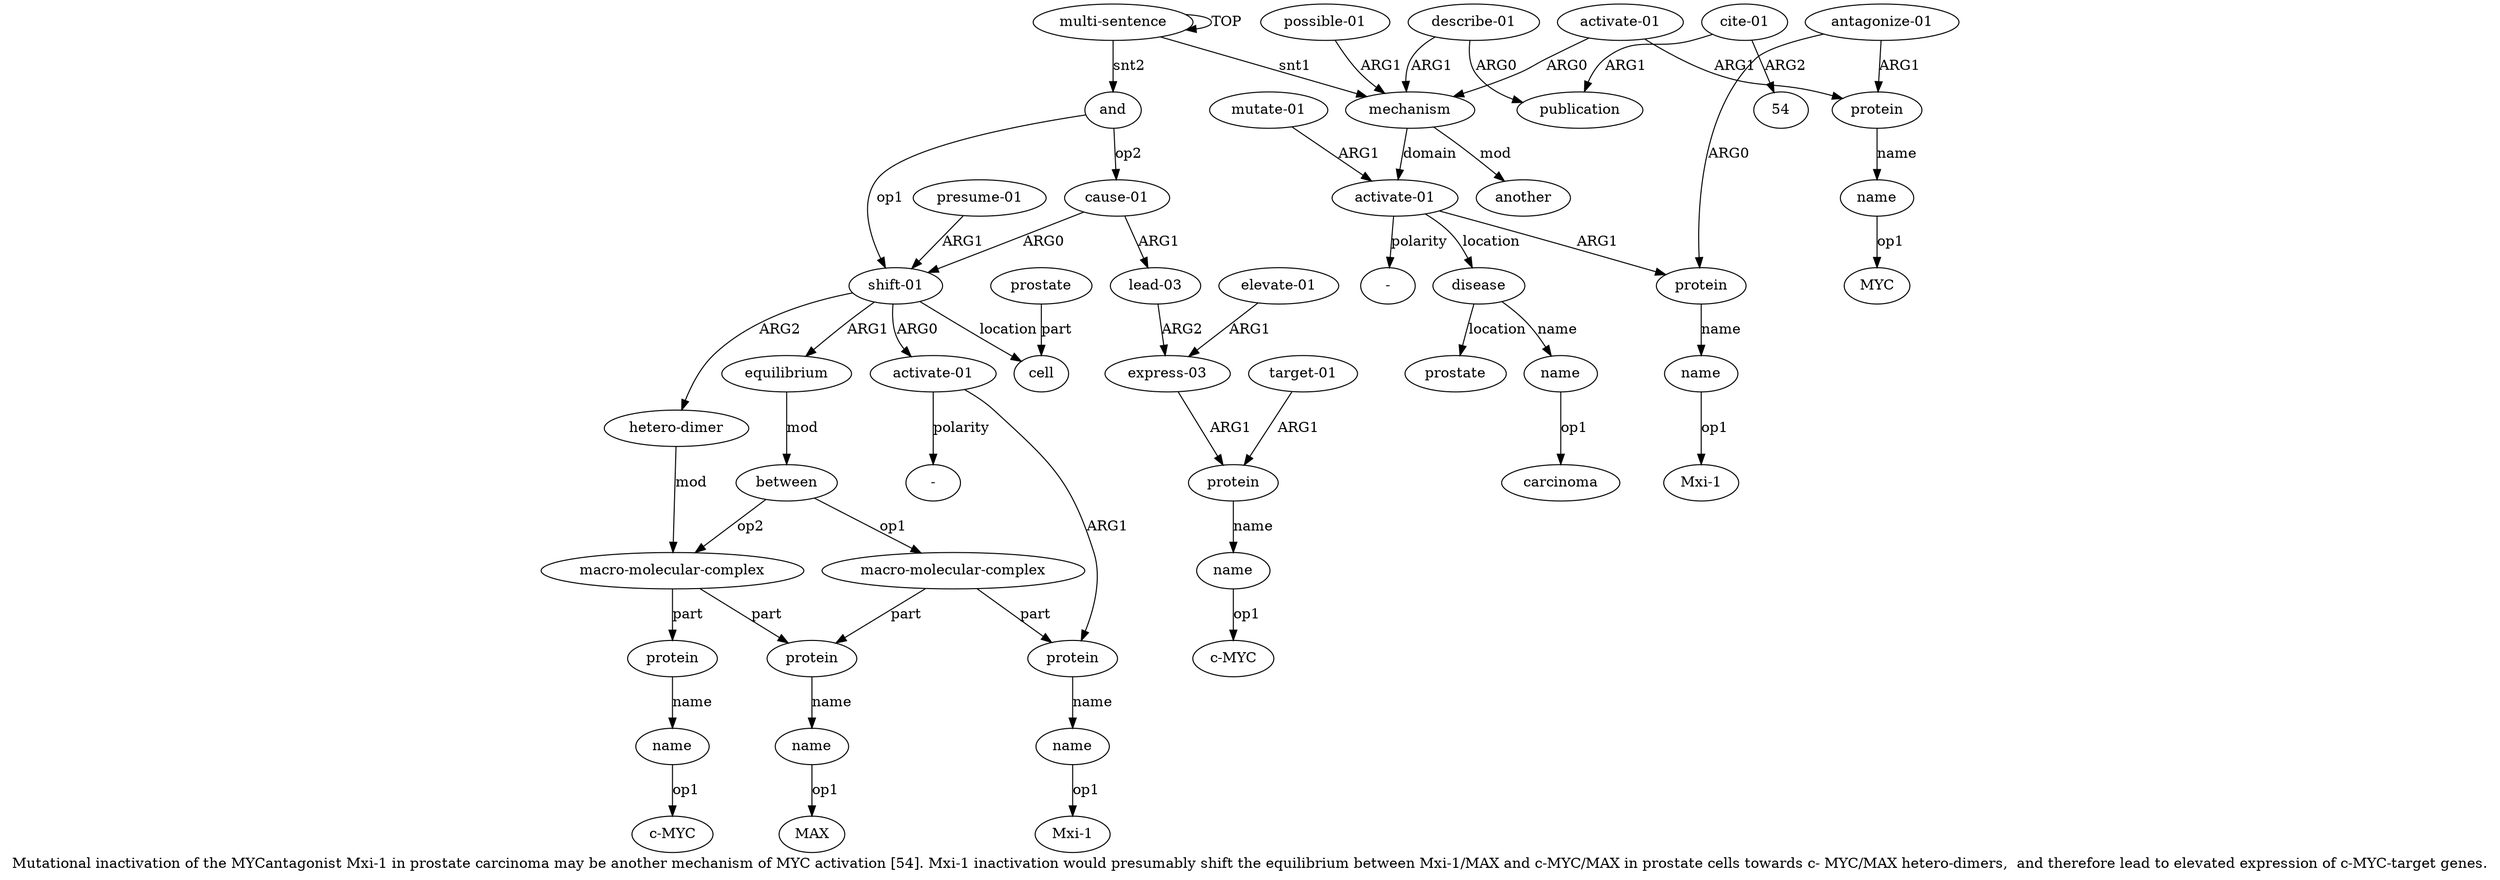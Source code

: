 digraph  {
	graph [label="Mutational inactivation of the MYCantagonist Mxi-1 in prostate carcinoma may be another mechanism of MYC activation [54]. Mxi-1 \
inactivation would presumably shift the equilibrium between Mxi-1/MAX and c-MYC/MAX in prostate cells towards c- MYC/MAX hetero-dimers,  \
and therefore lead to elevated expression of c-MYC-target genes."];
	node [label="\N"];
	a20	 [color=black,
		gold_ind=20,
		gold_label="activate-01",
		label="activate-01",
		test_ind=20,
		test_label="activate-01"];
	a21	 [color=black,
		gold_ind=21,
		gold_label=protein,
		label=protein,
		test_ind=21,
		test_label=protein];
	a20 -> a21 [key=0,
	color=black,
	gold_label=ARG1,
	label=ARG1,
	test_label=ARG1];
"a20 -" [color=black,
	gold_ind=-1,
	gold_label="-",
	label="-",
	test_ind=-1,
	test_label="-"];
a20 -> "a20 -" [key=0,
color=black,
gold_label=polarity,
label=polarity,
test_label=polarity];
a22 [color=black,
gold_ind=22,
gold_label=name,
label=name,
test_ind=22,
test_label=name];
a21 -> a22 [key=0,
color=black,
gold_label=name,
label=name,
test_label=name];
"a22 Mxi-1" [color=black,
gold_ind=-1,
gold_label="Mxi-1",
label="Mxi-1",
test_ind=-1,
test_label="Mxi-1"];
a22 -> "a22 Mxi-1" [key=0,
color=black,
gold_label=op1,
label=op1,
test_label=op1];
a23 [color=black,
gold_ind=23,
gold_label=equilibrium,
label=equilibrium,
test_ind=23,
test_label=equilibrium];
a24 [color=black,
gold_ind=24,
gold_label=between,
label=between,
test_ind=24,
test_label=between];
a23 -> a24 [key=0,
color=black,
gold_label=mod,
label=mod,
test_label=mod];
a25 [color=black,
gold_ind=25,
gold_label="macro-molecular-complex",
label="macro-molecular-complex",
test_ind=25,
test_label="macro-molecular-complex"];
a24 -> a25 [key=0,
color=black,
gold_label=op1,
label=op1,
test_label=op1];
a28 [color=black,
gold_ind=28,
gold_label="macro-molecular-complex",
label="macro-molecular-complex",
test_ind=28,
test_label="macro-molecular-complex"];
a24 -> a28 [key=0,
color=black,
gold_label=op2,
label=op2,
test_label=op2];
a25 -> a21 [key=0,
color=black,
gold_label=part,
label=part,
test_label=part];
a26 [color=black,
gold_ind=26,
gold_label=protein,
label=protein,
test_ind=26,
test_label=protein];
a25 -> a26 [key=0,
color=black,
gold_label=part,
label=part,
test_label=part];
a27 [color=black,
gold_ind=27,
gold_label=name,
label=name,
test_ind=27,
test_label=name];
a26 -> a27 [key=0,
color=black,
gold_label=name,
label=name,
test_label=name];
"a27 MAX" [color=black,
gold_ind=-1,
gold_label=MAX,
label=MAX,
test_ind=-1,
test_label=MAX];
a27 -> "a27 MAX" [key=0,
color=black,
gold_label=op1,
label=op1,
test_label=op1];
a28 -> a26 [key=0,
color=black,
gold_label=part,
label=part,
test_label=part];
a29 [color=black,
gold_ind=29,
gold_label=protein,
label=protein,
test_ind=29,
test_label=protein];
a28 -> a29 [key=0,
color=black,
gold_label=part,
label=part,
test_label=part];
a30 [color=black,
gold_ind=30,
gold_label=name,
label=name,
test_ind=30,
test_label=name];
a29 -> a30 [key=0,
color=black,
gold_label=name,
label=name,
test_label=name];
a31 [color=black,
gold_ind=31,
gold_label="hetero-dimer",
label="hetero-dimer",
test_ind=31,
test_label="hetero-dimer"];
a31 -> a28 [key=0,
color=black,
gold_label=mod,
label=mod,
test_label=mod];
"a30 c-MYC" [color=black,
gold_ind=-1,
gold_label="c-MYC",
label="c-MYC",
test_ind=-1,
test_label="c-MYC"];
a30 -> "a30 c-MYC" [key=0,
color=black,
gold_label=op1,
label=op1,
test_label=op1];
a37 [color=black,
gold_ind=37,
gold_label="express-03",
label="express-03",
test_ind=37,
test_label="express-03"];
a38 [color=black,
gold_ind=38,
gold_label=protein,
label=protein,
test_ind=38,
test_label=protein];
a37 -> a38 [key=0,
color=black,
gold_label=ARG1,
label=ARG1,
test_label=ARG1];
a36 [color=black,
gold_ind=36,
gold_label="lead-03",
label="lead-03",
test_ind=36,
test_label="lead-03"];
a36 -> a37 [key=0,
color=black,
gold_label=ARG2,
label=ARG2,
test_label=ARG2];
a33 [color=black,
gold_ind=33,
gold_label=prostate,
label=prostate,
test_ind=33,
test_label=prostate];
a32 [color=black,
gold_ind=32,
gold_label=cell,
label=cell,
test_ind=32,
test_label=cell];
a33 -> a32 [key=0,
color=black,
gold_label=part,
label=part,
test_label=part];
"a12 carcinoma" [color=black,
gold_ind=-1,
gold_label=carcinoma,
label=carcinoma,
test_ind=-1,
test_label=carcinoma];
a35 [color=black,
gold_ind=35,
gold_label="cause-01",
label="cause-01",
test_ind=35,
test_label="cause-01"];
a35 -> a36 [key=0,
color=black,
gold_label=ARG1,
label=ARG1,
test_label=ARG1];
a19 [color=black,
gold_ind=19,
gold_label="shift-01",
label="shift-01",
test_ind=19,
test_label="shift-01"];
a35 -> a19 [key=0,
color=black,
gold_label=ARG0,
label=ARG0,
test_label=ARG0];
a34 [color=black,
gold_ind=34,
gold_label="presume-01",
label="presume-01",
test_ind=34,
test_label="presume-01"];
a34 -> a19 [key=0,
color=black,
gold_label=ARG1,
label=ARG1,
test_label=ARG1];
"a6 -" [color=black,
gold_ind=-1,
gold_label="-",
label="-",
test_ind=-1,
test_label="-"];
"a8 Mxi-1" [color=black,
gold_ind=-1,
gold_label="Mxi-1",
label="Mxi-1",
test_ind=-1,
test_label="Mxi-1"];
a15 [color=black,
gold_ind=15,
gold_label="describe-01",
label="describe-01",
test_ind=15,
test_label="describe-01"];
a16 [color=black,
gold_ind=16,
gold_label=publication,
label=publication,
test_ind=16,
test_label=publication];
a15 -> a16 [key=0,
color=black,
gold_label=ARG0,
label=ARG0,
test_label=ARG0];
a1 [color=black,
gold_ind=1,
gold_label=mechanism,
label=mechanism,
test_ind=1,
test_label=mechanism];
a15 -> a1 [key=0,
color=black,
gold_label=ARG1,
label=ARG1,
test_label=ARG1];
a14 [color=black,
gold_ind=14,
gold_label=another,
label=another,
test_ind=14,
test_label=another];
a17 [color=black,
gold_ind=17,
gold_label="cite-01",
label="cite-01",
test_ind=17,
test_label="cite-01"];
a17 -> a16 [key=0,
color=black,
gold_label=ARG1,
label=ARG1,
test_label=ARG1];
"a17 54" [color=black,
gold_ind=-1,
gold_label=54,
label=54,
test_ind=-1,
test_label=54];
a17 -> "a17 54" [key=0,
color=black,
gold_label=ARG2,
label=ARG2,
test_label=ARG2];
a11 [color=black,
gold_ind=11,
gold_label=disease,
label=disease,
test_ind=11,
test_label=disease];
a13 [color=black,
gold_ind=13,
gold_label=prostate,
label=prostate,
test_ind=13,
test_label=prostate];
a11 -> a13 [key=0,
color=black,
gold_label=location,
label=location,
test_label=location];
a12 [color=black,
gold_ind=12,
gold_label=name,
label=name,
test_ind=12,
test_label=name];
a11 -> a12 [key=0,
color=black,
gold_label=name,
label=name,
test_label=name];
a10 [color=black,
gold_ind=10,
gold_label="mutate-01",
label="mutate-01",
test_ind=10,
test_label="mutate-01"];
a6 [color=black,
gold_ind=6,
gold_label="activate-01",
label="activate-01",
test_ind=6,
test_label="activate-01"];
a10 -> a6 [key=0,
color=black,
gold_label=ARG1,
label=ARG1,
test_label=ARG1];
a12 -> "a12 carcinoma" [key=0,
color=black,
gold_label=op1,
label=op1,
test_label=op1];
a39 [color=black,
gold_ind=39,
gold_label=name,
label=name,
test_ind=39,
test_label=name];
"a39 c-MYC" [color=black,
gold_ind=-1,
gold_label="c-MYC",
label="c-MYC",
test_ind=-1,
test_label="c-MYC"];
a39 -> "a39 c-MYC" [key=0,
color=black,
gold_label=op1,
label=op1,
test_label=op1];
a38 -> a39 [key=0,
color=black,
gold_label=name,
label=name,
test_label=name];
a19 -> a20 [key=0,
color=black,
gold_label=ARG0,
label=ARG0,
test_label=ARG0];
a19 -> a23 [key=0,
color=black,
gold_label=ARG1,
label=ARG1,
test_label=ARG1];
a19 -> a31 [key=0,
color=black,
gold_label=ARG2,
label=ARG2,
test_label=ARG2];
a19 -> a32 [key=0,
color=black,
gold_label=location,
label=location,
test_label=location];
a18 [color=black,
gold_ind=18,
gold_label=and,
label=and,
test_ind=18,
test_label=and];
a18 -> a35 [key=0,
color=black,
gold_label=op2,
label=op2,
test_label=op2];
a18 -> a19 [key=0,
color=black,
gold_label=op1,
label=op1,
test_label=op1];
"a5 MYC" [color=black,
gold_ind=-1,
gold_label=MYC,
label=MYC,
test_ind=-1,
test_label=MYC];
a1 -> a14 [key=0,
color=black,
gold_label=mod,
label=mod,
test_label=mod];
a1 -> a6 [key=0,
color=black,
gold_label=domain,
label=domain,
test_label=domain];
a0 [color=black,
gold_ind=0,
gold_label="multi-sentence",
label="multi-sentence",
test_ind=0,
test_label="multi-sentence"];
a0 -> a18 [key=0,
color=black,
gold_label=snt2,
label=snt2,
test_label=snt2];
a0 -> a1 [key=0,
color=black,
gold_label=snt1,
label=snt1,
test_label=snt1];
a0 -> a0 [key=0,
color=black,
gold_label=TOP,
label=TOP,
test_label=TOP];
a3 [color=black,
gold_ind=3,
gold_label="activate-01",
label="activate-01",
test_ind=3,
test_label="activate-01"];
a3 -> a1 [key=0,
color=black,
gold_label=ARG0,
label=ARG0,
test_label=ARG0];
a4 [color=black,
gold_ind=4,
gold_label=protein,
label=protein,
test_ind=4,
test_label=protein];
a3 -> a4 [key=0,
color=black,
gold_label=ARG1,
label=ARG1,
test_label=ARG1];
a2 [color=black,
gold_ind=2,
gold_label="possible-01",
label="possible-01",
test_ind=2,
test_label="possible-01"];
a2 -> a1 [key=0,
color=black,
gold_label=ARG1,
label=ARG1,
test_label=ARG1];
a5 [color=black,
gold_ind=5,
gold_label=name,
label=name,
test_ind=5,
test_label=name];
a5 -> "a5 MYC" [key=0,
color=black,
gold_label=op1,
label=op1,
test_label=op1];
a4 -> a5 [key=0,
color=black,
gold_label=name,
label=name,
test_label=name];
a7 [color=black,
gold_ind=7,
gold_label=protein,
label=protein,
test_ind=7,
test_label=protein];
a8 [color=black,
gold_ind=8,
gold_label=name,
label=name,
test_ind=8,
test_label=name];
a7 -> a8 [key=0,
color=black,
gold_label=name,
label=name,
test_label=name];
a6 -> "a6 -" [key=0,
color=black,
gold_label=polarity,
label=polarity,
test_label=polarity];
a6 -> a11 [key=0,
color=black,
gold_label=location,
label=location,
test_label=location];
a6 -> a7 [key=0,
color=black,
gold_label=ARG1,
label=ARG1,
test_label=ARG1];
a9 [color=black,
gold_ind=9,
gold_label="antagonize-01",
label="antagonize-01",
test_ind=9,
test_label="antagonize-01"];
a9 -> a4 [key=0,
color=black,
gold_label=ARG1,
label=ARG1,
test_label=ARG1];
a9 -> a7 [key=0,
color=black,
gold_label=ARG0,
label=ARG0,
test_label=ARG0];
a8 -> "a8 Mxi-1" [key=0,
color=black,
gold_label=op1,
label=op1,
test_label=op1];
a40 [color=black,
gold_ind=40,
gold_label="target-01",
label="target-01",
test_ind=40,
test_label="target-01"];
a40 -> a38 [key=0,
color=black,
gold_label=ARG1,
label=ARG1,
test_label=ARG1];
a41 [color=black,
gold_ind=41,
gold_label="elevate-01",
label="elevate-01",
test_ind=41,
test_label="elevate-01"];
a41 -> a37 [key=0,
color=black,
gold_label=ARG1,
label=ARG1,
test_label=ARG1];
}
